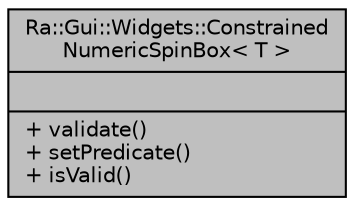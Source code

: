 digraph "Ra::Gui::Widgets::ConstrainedNumericSpinBox&lt; T &gt;"
{
 // INTERACTIVE_SVG=YES
 // LATEX_PDF_SIZE
  edge [fontname="Helvetica",fontsize="10",labelfontname="Helvetica",labelfontsize="10"];
  node [fontname="Helvetica",fontsize="10",shape=record];
  Node1 [label="{Ra::Gui::Widgets::Constrained\lNumericSpinBox\< T \>\n||+ validate()\l+ setPredicate()\l+ isValid()\l}",height=0.2,width=0.4,color="black", fillcolor="grey75", style="filled", fontcolor="black",tooltip="Constrained input spin box. The constraint to apply to any input value is verified using the user-def..."];
}
